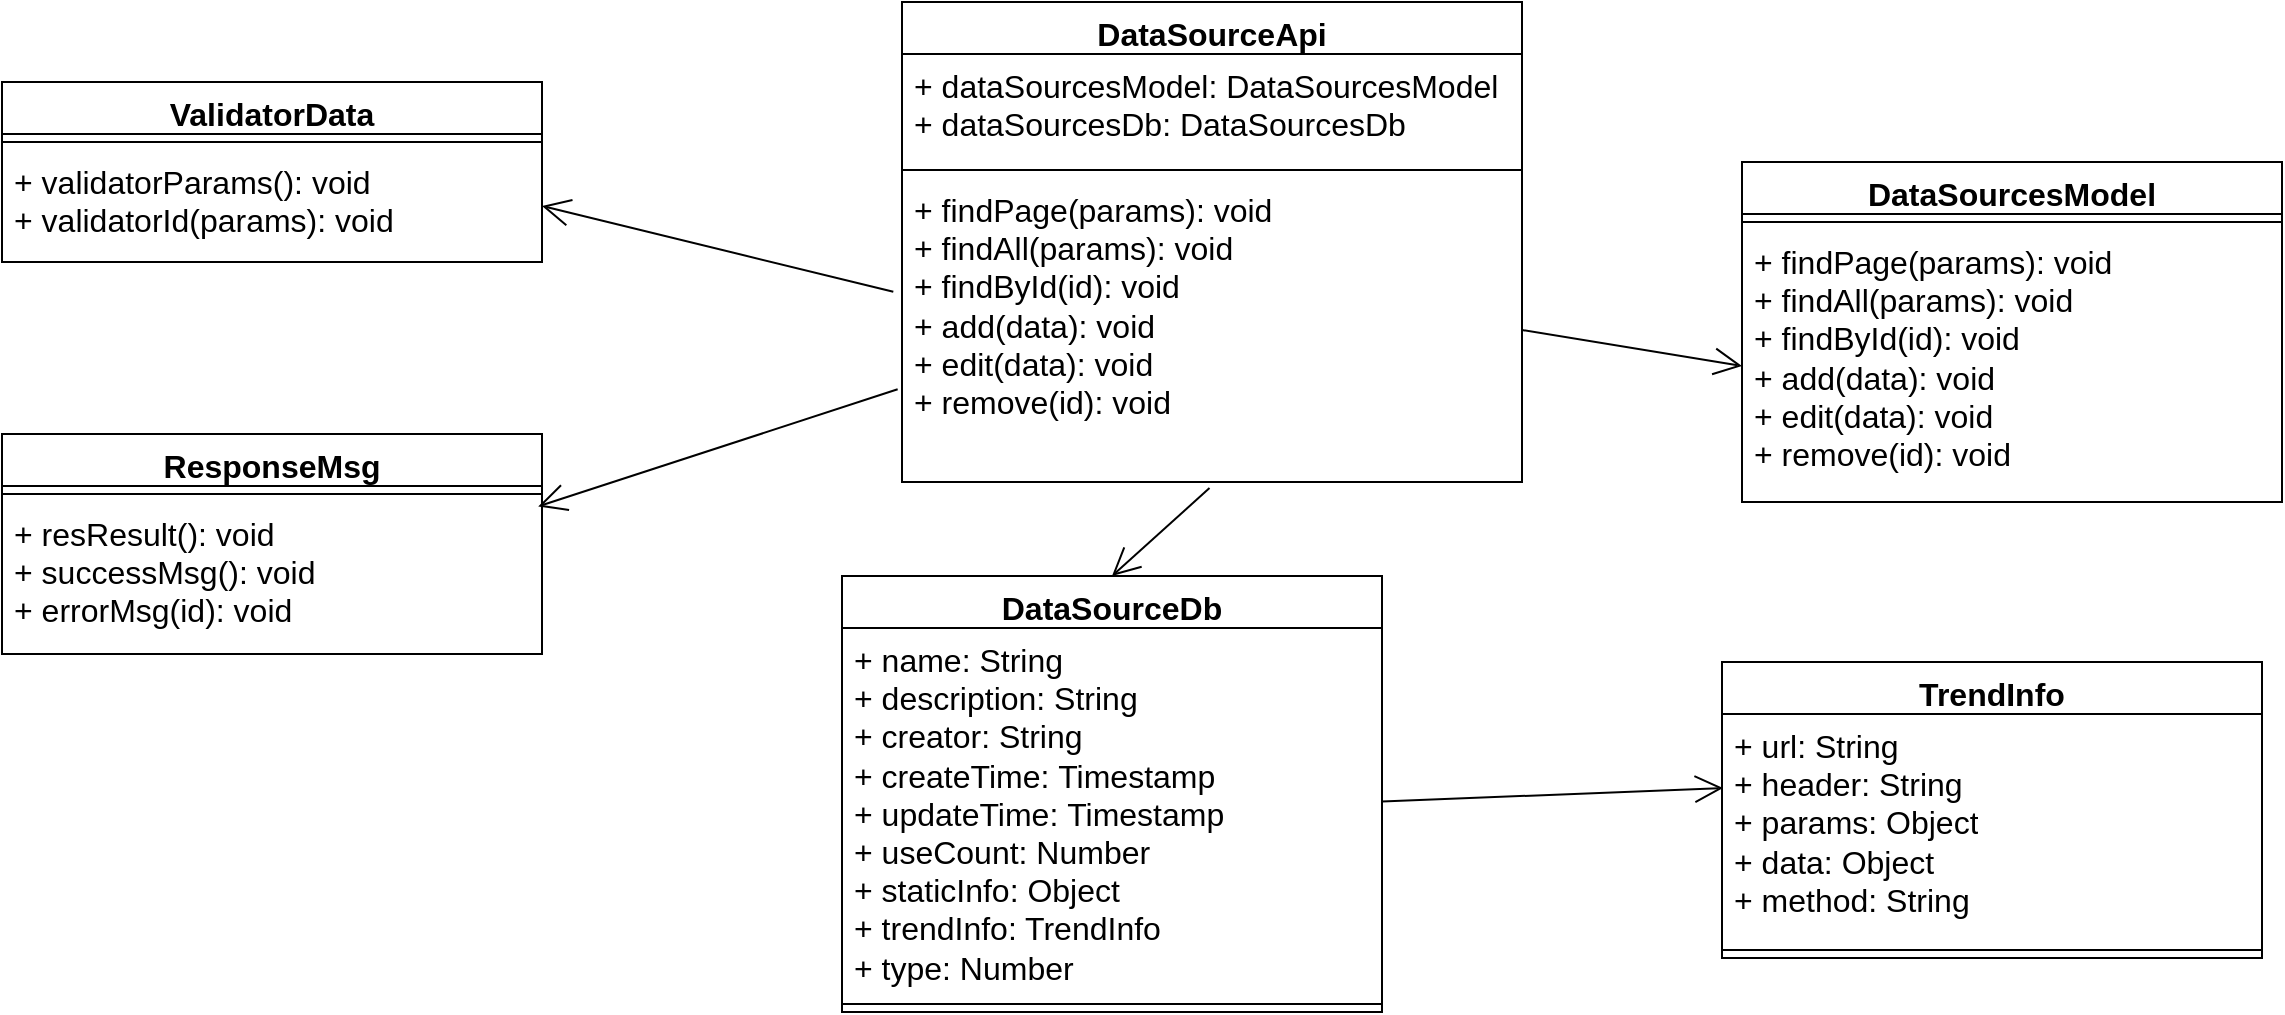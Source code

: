 <mxfile version="24.1.0" type="github">
  <diagram name="第 1 页" id="ms3WE_YEt4wqLsz2AELK">
    <mxGraphModel dx="2901" dy="1146" grid="1" gridSize="10" guides="1" tooltips="1" connect="1" arrows="1" fold="1" page="1" pageScale="1" pageWidth="827" pageHeight="1169" math="0" shadow="0">
      <root>
        <mxCell id="0" />
        <mxCell id="1" parent="0" />
        <mxCell id="xrT_k-glTnsK6_GA4ZIb-1" value="DataSourceApi" style="swimlane;fontStyle=1;align=center;verticalAlign=top;childLayout=stackLayout;horizontal=1;startSize=26;horizontalStack=0;resizeParent=1;resizeParentMax=0;resizeLast=0;collapsible=1;marginBottom=0;whiteSpace=wrap;html=1;fontSize=16;" parent="1" vertex="1">
          <mxGeometry x="280" y="150" width="310" height="240" as="geometry" />
        </mxCell>
        <mxCell id="xrT_k-glTnsK6_GA4ZIb-2" value="+ dataSourcesModel: DataSourcesModel&lt;br style=&quot;font-size: 16px;&quot;&gt;+ dataSourcesDb: DataSourcesDb" style="text;strokeColor=none;fillColor=none;align=left;verticalAlign=top;spacingLeft=4;spacingRight=4;overflow=hidden;rotatable=0;points=[[0,0.5],[1,0.5]];portConstraint=eastwest;whiteSpace=wrap;html=1;fontSize=16;" parent="xrT_k-glTnsK6_GA4ZIb-1" vertex="1">
          <mxGeometry y="26" width="310" height="54" as="geometry" />
        </mxCell>
        <mxCell id="xrT_k-glTnsK6_GA4ZIb-3" value="" style="line;strokeWidth=1;fillColor=none;align=left;verticalAlign=middle;spacingTop=-1;spacingLeft=3;spacingRight=3;rotatable=0;labelPosition=right;points=[];portConstraint=eastwest;strokeColor=inherit;fontSize=16;" parent="xrT_k-glTnsK6_GA4ZIb-1" vertex="1">
          <mxGeometry y="80" width="310" height="8" as="geometry" />
        </mxCell>
        <mxCell id="xrT_k-glTnsK6_GA4ZIb-4" value="+ findPage(params): void&lt;br style=&quot;font-size: 16px;&quot;&gt;+ findAll(params): void&lt;br style=&quot;font-size: 16px;&quot;&gt;+ findById(id): void&lt;br style=&quot;font-size: 16px;&quot;&gt;+ add(data): void&lt;br style=&quot;font-size: 16px;&quot;&gt;+ edit(data): void&lt;br style=&quot;font-size: 16px;&quot;&gt;+ remove(id): void" style="text;strokeColor=none;fillColor=none;align=left;verticalAlign=top;spacingLeft=4;spacingRight=4;overflow=hidden;rotatable=0;points=[[0,0.5],[1,0.5]];portConstraint=eastwest;whiteSpace=wrap;html=1;fontSize=16;" parent="xrT_k-glTnsK6_GA4ZIb-1" vertex="1">
          <mxGeometry y="88" width="310" height="152" as="geometry" />
        </mxCell>
        <mxCell id="xrT_k-glTnsK6_GA4ZIb-5" value="DataSourcesModel" style="swimlane;fontStyle=1;align=center;verticalAlign=top;childLayout=stackLayout;horizontal=1;startSize=26;horizontalStack=0;resizeParent=1;resizeParentMax=0;resizeLast=0;collapsible=1;marginBottom=0;whiteSpace=wrap;html=1;fontSize=16;" parent="1" vertex="1">
          <mxGeometry x="700" y="230" width="270" height="170" as="geometry" />
        </mxCell>
        <mxCell id="xrT_k-glTnsK6_GA4ZIb-6" value="" style="line;strokeWidth=1;fillColor=none;align=left;verticalAlign=middle;spacingTop=-1;spacingLeft=3;spacingRight=3;rotatable=0;labelPosition=right;points=[];portConstraint=eastwest;strokeColor=inherit;fontSize=16;" parent="xrT_k-glTnsK6_GA4ZIb-5" vertex="1">
          <mxGeometry y="26" width="270" height="8" as="geometry" />
        </mxCell>
        <mxCell id="xrT_k-glTnsK6_GA4ZIb-7" value="+ findPage(params): void&lt;br style=&quot;font-size: 16px;&quot;&gt;+ findAll(params): void&lt;br style=&quot;font-size: 16px;&quot;&gt;+ findById(id): void&lt;br style=&quot;font-size: 16px;&quot;&gt;+ add(data): void&lt;br style=&quot;font-size: 16px;&quot;&gt;+ edit(data): void&lt;br style=&quot;font-size: 16px;&quot;&gt;+ remove(id): void" style="text;strokeColor=none;fillColor=none;align=left;verticalAlign=top;spacingLeft=4;spacingRight=4;overflow=hidden;rotatable=0;points=[[0,0.5],[1,0.5]];portConstraint=eastwest;whiteSpace=wrap;html=1;fontSize=16;" parent="xrT_k-glTnsK6_GA4ZIb-5" vertex="1">
          <mxGeometry y="34" width="270" height="136" as="geometry" />
        </mxCell>
        <mxCell id="xrT_k-glTnsK6_GA4ZIb-8" value="DataSourceDb" style="swimlane;fontStyle=1;align=center;verticalAlign=top;childLayout=stackLayout;horizontal=1;startSize=26;horizontalStack=0;resizeParent=1;resizeParentMax=0;resizeLast=0;collapsible=1;marginBottom=0;whiteSpace=wrap;html=1;fontSize=16;" parent="1" vertex="1">
          <mxGeometry x="250" y="437" width="270" height="218" as="geometry" />
        </mxCell>
        <mxCell id="xrT_k-glTnsK6_GA4ZIb-9" value="+ name: String&lt;br style=&quot;font-size: 16px;&quot;&gt;+&amp;nbsp;description: String&lt;br style=&quot;font-size: 16px;&quot;&gt;+ creator: String&lt;br style=&quot;font-size: 16px;&quot;&gt;+&amp;nbsp;createTime:&amp;nbsp;Timestamp&lt;br style=&quot;font-size: 16px;&quot;&gt;+ updateTime:&amp;nbsp;Timestamp&lt;br style=&quot;font-size: 16px;&quot;&gt;+ useCount: Number&lt;br style=&quot;font-size: 16px;&quot;&gt;+ staticInfo: Object&lt;br style=&quot;font-size: 16px;&quot;&gt;+&amp;nbsp;trendInfo: TrendInfo&lt;br style=&quot;font-size: 16px;&quot;&gt;+ type:&amp;nbsp;Number" style="text;strokeColor=none;fillColor=none;align=left;verticalAlign=top;spacingLeft=4;spacingRight=4;overflow=hidden;rotatable=0;points=[[0,0.5],[1,0.5]];portConstraint=eastwest;whiteSpace=wrap;html=1;fontSize=16;" parent="xrT_k-glTnsK6_GA4ZIb-8" vertex="1">
          <mxGeometry y="26" width="270" height="184" as="geometry" />
        </mxCell>
        <mxCell id="xrT_k-glTnsK6_GA4ZIb-10" value="" style="line;strokeWidth=1;fillColor=none;align=left;verticalAlign=middle;spacingTop=-1;spacingLeft=3;spacingRight=3;rotatable=0;labelPosition=right;points=[];portConstraint=eastwest;strokeColor=inherit;fontSize=16;" parent="xrT_k-glTnsK6_GA4ZIb-8" vertex="1">
          <mxGeometry y="210" width="270" height="8" as="geometry" />
        </mxCell>
        <mxCell id="xrT_k-glTnsK6_GA4ZIb-11" value="" style="endArrow=open;endFill=1;endSize=12;html=1;rounded=0;exitX=1;exitY=0.5;exitDx=0;exitDy=0;entryX=0;entryY=0.5;entryDx=0;entryDy=0;fontSize=16;" parent="1" source="xrT_k-glTnsK6_GA4ZIb-4" target="xrT_k-glTnsK6_GA4ZIb-7" edge="1">
          <mxGeometry width="160" relative="1" as="geometry">
            <mxPoint x="490" y="320" as="sourcePoint" />
            <mxPoint x="650" y="320" as="targetPoint" />
          </mxGeometry>
        </mxCell>
        <mxCell id="xrT_k-glTnsK6_GA4ZIb-12" value="" style="endArrow=open;endFill=1;endSize=12;html=1;rounded=0;exitX=0.496;exitY=1.02;exitDx=0;exitDy=0;exitPerimeter=0;entryX=0.5;entryY=0;entryDx=0;entryDy=0;fontSize=16;" parent="1" source="xrT_k-glTnsK6_GA4ZIb-4" target="xrT_k-glTnsK6_GA4ZIb-8" edge="1">
          <mxGeometry width="160" relative="1" as="geometry">
            <mxPoint x="490" y="320" as="sourcePoint" />
            <mxPoint x="650" y="320" as="targetPoint" />
          </mxGeometry>
        </mxCell>
        <mxCell id="xrT_k-glTnsK6_GA4ZIb-13" value="TrendInfo" style="swimlane;fontStyle=1;align=center;verticalAlign=top;childLayout=stackLayout;horizontal=1;startSize=26;horizontalStack=0;resizeParent=1;resizeParentMax=0;resizeLast=0;collapsible=1;marginBottom=0;whiteSpace=wrap;html=1;fontSize=16;" parent="1" vertex="1">
          <mxGeometry x="690" y="480" width="270" height="148" as="geometry" />
        </mxCell>
        <mxCell id="xrT_k-glTnsK6_GA4ZIb-14" value="+ url: String&lt;br style=&quot;font-size: 16px;&quot;&gt;+ header: String&lt;br style=&quot;font-size: 16px;&quot;&gt;+ params: Object&lt;br style=&quot;font-size: 16px;&quot;&gt;+ data: Object&lt;br style=&quot;font-size: 16px;&quot;&gt;+&amp;nbsp;method: String" style="text;strokeColor=none;fillColor=none;align=left;verticalAlign=top;spacingLeft=4;spacingRight=4;overflow=hidden;rotatable=0;points=[[0,0.5],[1,0.5]];portConstraint=eastwest;whiteSpace=wrap;html=1;fontSize=16;" parent="xrT_k-glTnsK6_GA4ZIb-13" vertex="1">
          <mxGeometry y="26" width="270" height="114" as="geometry" />
        </mxCell>
        <mxCell id="xrT_k-glTnsK6_GA4ZIb-15" value="" style="line;strokeWidth=1;fillColor=none;align=left;verticalAlign=middle;spacingTop=-1;spacingLeft=3;spacingRight=3;rotatable=0;labelPosition=right;points=[];portConstraint=eastwest;strokeColor=inherit;fontSize=16;" parent="xrT_k-glTnsK6_GA4ZIb-13" vertex="1">
          <mxGeometry y="140" width="270" height="8" as="geometry" />
        </mxCell>
        <mxCell id="xrT_k-glTnsK6_GA4ZIb-16" value="" style="endArrow=open;endFill=1;endSize=12;html=1;rounded=0;entryX=0.002;entryY=0.325;entryDx=0;entryDy=0;entryPerimeter=0;fontSize=16;" parent="1" source="xrT_k-glTnsK6_GA4ZIb-9" target="xrT_k-glTnsK6_GA4ZIb-14" edge="1">
          <mxGeometry width="160" relative="1" as="geometry">
            <mxPoint x="424" y="332" as="sourcePoint" />
            <mxPoint x="395" y="447" as="targetPoint" />
          </mxGeometry>
        </mxCell>
        <mxCell id="xrT_k-glTnsK6_GA4ZIb-17" value="ResponseMsg" style="swimlane;fontStyle=1;align=center;verticalAlign=top;childLayout=stackLayout;horizontal=1;startSize=26;horizontalStack=0;resizeParent=1;resizeParentMax=0;resizeLast=0;collapsible=1;marginBottom=0;whiteSpace=wrap;html=1;fontSize=16;" parent="1" vertex="1">
          <mxGeometry x="-170" y="366" width="270" height="110" as="geometry" />
        </mxCell>
        <mxCell id="xrT_k-glTnsK6_GA4ZIb-18" value="" style="line;strokeWidth=1;fillColor=none;align=left;verticalAlign=middle;spacingTop=-1;spacingLeft=3;spacingRight=3;rotatable=0;labelPosition=right;points=[];portConstraint=eastwest;strokeColor=inherit;fontSize=16;" parent="xrT_k-glTnsK6_GA4ZIb-17" vertex="1">
          <mxGeometry y="26" width="270" height="8" as="geometry" />
        </mxCell>
        <mxCell id="xrT_k-glTnsK6_GA4ZIb-19" value="+ resResult(): void&lt;br style=&quot;font-size: 16px;&quot;&gt;+ successMsg(): void&lt;br style=&quot;font-size: 16px;&quot;&gt;+ errorMsg(id): void" style="text;strokeColor=none;fillColor=none;align=left;verticalAlign=top;spacingLeft=4;spacingRight=4;overflow=hidden;rotatable=0;points=[[0,0.5],[1,0.5]];portConstraint=eastwest;whiteSpace=wrap;html=1;fontSize=16;" parent="xrT_k-glTnsK6_GA4ZIb-17" vertex="1">
          <mxGeometry y="34" width="270" height="76" as="geometry" />
        </mxCell>
        <mxCell id="xrT_k-glTnsK6_GA4ZIb-20" value="ValidatorData" style="swimlane;fontStyle=1;align=center;verticalAlign=top;childLayout=stackLayout;horizontal=1;startSize=26;horizontalStack=0;resizeParent=1;resizeParentMax=0;resizeLast=0;collapsible=1;marginBottom=0;whiteSpace=wrap;html=1;fontSize=16;" parent="1" vertex="1">
          <mxGeometry x="-170" y="190" width="270" height="90" as="geometry" />
        </mxCell>
        <mxCell id="xrT_k-glTnsK6_GA4ZIb-21" value="" style="line;strokeWidth=1;fillColor=none;align=left;verticalAlign=middle;spacingTop=-1;spacingLeft=3;spacingRight=3;rotatable=0;labelPosition=right;points=[];portConstraint=eastwest;strokeColor=inherit;fontSize=16;" parent="xrT_k-glTnsK6_GA4ZIb-20" vertex="1">
          <mxGeometry y="26" width="270" height="8" as="geometry" />
        </mxCell>
        <mxCell id="xrT_k-glTnsK6_GA4ZIb-22" value="+ validatorParams(): void&lt;br style=&quot;font-size: 16px;&quot;&gt;+ validatorId(params): void&lt;br style=&quot;font-size: 16px;&quot;&gt;" style="text;strokeColor=none;fillColor=none;align=left;verticalAlign=top;spacingLeft=4;spacingRight=4;overflow=hidden;rotatable=0;points=[[0,0.5],[1,0.5]];portConstraint=eastwest;whiteSpace=wrap;html=1;fontSize=16;" parent="xrT_k-glTnsK6_GA4ZIb-20" vertex="1">
          <mxGeometry y="34" width="270" height="56" as="geometry" />
        </mxCell>
        <mxCell id="xrT_k-glTnsK6_GA4ZIb-23" value="" style="endArrow=open;endFill=1;endSize=12;html=1;rounded=0;entryX=1;entryY=0.5;entryDx=0;entryDy=0;exitX=-0.014;exitY=0.374;exitDx=0;exitDy=0;exitPerimeter=0;fontSize=16;" parent="1" source="xrT_k-glTnsK6_GA4ZIb-4" target="xrT_k-glTnsK6_GA4ZIb-22" edge="1">
          <mxGeometry width="160" relative="1" as="geometry">
            <mxPoint x="560" y="279" as="sourcePoint" />
            <mxPoint x="90" y="90" as="targetPoint" />
          </mxGeometry>
        </mxCell>
        <mxCell id="xrT_k-glTnsK6_GA4ZIb-24" value="" style="endArrow=open;endFill=1;endSize=12;html=1;rounded=0;entryX=0.993;entryY=0.029;entryDx=0;entryDy=0;entryPerimeter=0;exitX=-0.007;exitY=0.695;exitDx=0;exitDy=0;exitPerimeter=0;fontSize=16;" parent="1" source="xrT_k-glTnsK6_GA4ZIb-4" target="xrT_k-glTnsK6_GA4ZIb-19" edge="1">
          <mxGeometry width="160" relative="1" as="geometry">
            <mxPoint x="358" y="160" as="sourcePoint" />
            <mxPoint x="130" y="330" as="targetPoint" />
          </mxGeometry>
        </mxCell>
      </root>
    </mxGraphModel>
  </diagram>
</mxfile>
